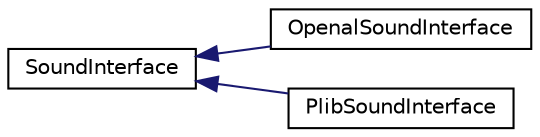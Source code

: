 digraph "Graphical Class Hierarchy"
{
  edge [fontname="Helvetica",fontsize="10",labelfontname="Helvetica",labelfontsize="10"];
  node [fontname="Helvetica",fontsize="10",shape=record];
  rankdir="LR";
  Node1 [label="SoundInterface",height=0.2,width=0.4,color="black", fillcolor="white", style="filled",URL="$class_sound_interface.html",tooltip="Sound interface. "];
  Node1 -> Node2 [dir="back",color="midnightblue",fontsize="10",style="solid",fontname="Helvetica"];
  Node2 [label="OpenalSoundInterface",height=0.2,width=0.4,color="black", fillcolor="white", style="filled",URL="$class_openal_sound_interface.html"];
  Node1 -> Node3 [dir="back",color="midnightblue",fontsize="10",style="solid",fontname="Helvetica"];
  Node3 [label="PlibSoundInterface",height=0.2,width=0.4,color="black", fillcolor="white", style="filled",URL="$class_plib_sound_interface.html",tooltip="PLIB interface. "];
}
